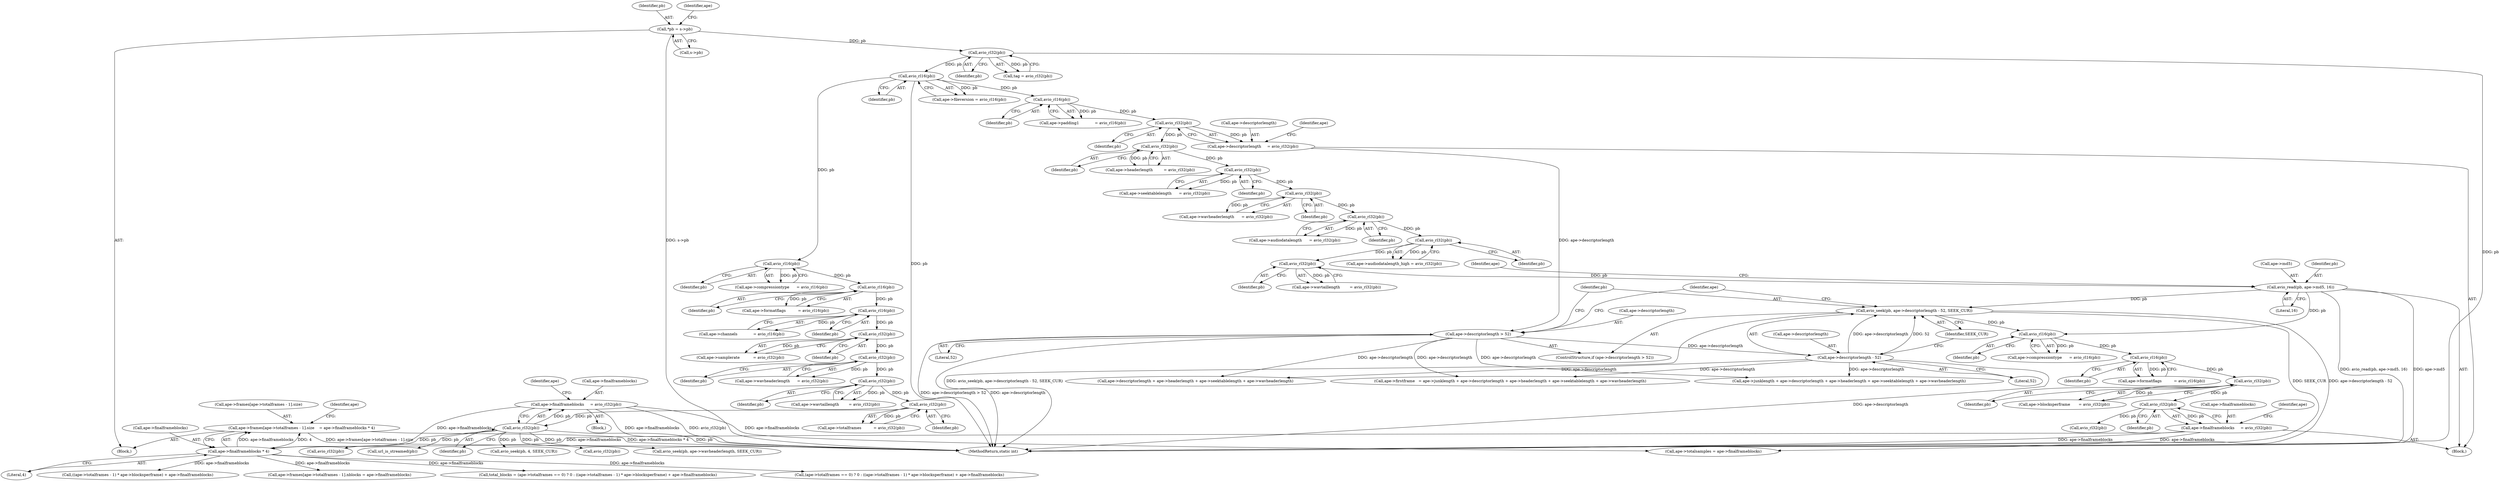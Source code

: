 digraph "0_FFmpeg_8312e3fc9041027a33c8bc667bb99740fdf41dd5@API" {
"1000768" [label="(Call,ape->frames[ape->totalframes - 1].size    = ape->finalframeblocks * 4)"];
"1000780" [label="(Call,ape->finalframeblocks * 4)"];
"1000364" [label="(Call,ape->finalframeblocks     = avio_rl32(pb))"];
"1000368" [label="(Call,avio_rl32(pb))"];
"1000362" [label="(Call,avio_rl32(pb))"];
"1000356" [label="(Call,avio_rl32(pb))"];
"1000350" [label="(Call,avio_rl32(pb))"];
"1000344" [label="(Call,avio_rl32(pb))"];
"1000338" [label="(Call,avio_rl16(pb))"];
"1000332" [label="(Call,avio_rl16(pb))"];
"1000326" [label="(Call,avio_rl16(pb))"];
"1000153" [label="(Call,avio_rl16(pb))"];
"1000136" [label="(Call,avio_rl32(pb))"];
"1000113" [label="(Call,*pb = s->pb)"];
"1000280" [label="(Call,ape->finalframeblocks     = avio_rl32(pb))"];
"1000284" [label="(Call,avio_rl32(pb))"];
"1000278" [label="(Call,avio_rl32(pb))"];
"1000272" [label="(Call,avio_rl16(pb))"];
"1000266" [label="(Call,avio_rl16(pb))"];
"1000254" [label="(Call,avio_seek(pb, ape->descriptorlength - 52, SEEK_CUR))"];
"1000242" [label="(Call,avio_read(pb, ape->md5, 16))"];
"1000240" [label="(Call,avio_rl32(pb))"];
"1000234" [label="(Call,avio_rl32(pb))"];
"1000228" [label="(Call,avio_rl32(pb))"];
"1000222" [label="(Call,avio_rl32(pb))"];
"1000216" [label="(Call,avio_rl32(pb))"];
"1000210" [label="(Call,avio_rl32(pb))"];
"1000204" [label="(Call,avio_rl32(pb))"];
"1000198" [label="(Call,avio_rl16(pb))"];
"1000256" [label="(Call,ape->descriptorlength - 52)"];
"1000249" [label="(Call,ape->descriptorlength > 52)"];
"1000200" [label="(Call,ape->descriptorlength     = avio_rl32(pb))"];
"1000242" [label="(Call,avio_read(pb, ape->md5, 16))"];
"1000326" [label="(Call,avio_rl16(pb))"];
"1000784" [label="(Literal,4)"];
"1000243" [label="(Identifier,pb)"];
"1000311" [label="(Block,)"];
"1000362" [label="(Call,avio_rl32(pb))"];
"1000257" [label="(Call,ape->descriptorlength)"];
"1000273" [label="(Identifier,pb)"];
"1000137" [label="(Identifier,pb)"];
"1000212" [label="(Call,ape->seektablelength      = avio_rl32(pb))"];
"1000373" [label="(Identifier,ape)"];
"1000210" [label="(Call,avio_rl32(pb))"];
"1000290" [label="(Call,avio_rl32(pb))"];
"1000346" [label="(Call,ape->wavheaderlength      = avio_rl32(pb))"];
"1000211" [label="(Identifier,pb)"];
"1000217" [label="(Identifier,pb)"];
"1000240" [label="(Call,avio_rl32(pb))"];
"1000344" [label="(Call,avio_rl32(pb))"];
"1000228" [label="(Call,avio_rl32(pb))"];
"1000780" [label="(Call,ape->finalframeblocks * 4)"];
"1000241" [label="(Identifier,pb)"];
"1000154" [label="(Identifier,pb)"];
"1000115" [label="(Call,s->pb)"];
"1000114" [label="(Identifier,pb)"];
"1000647" [label="(Call,avio_rl32(pb))"];
"1000234" [label="(Call,avio_rl32(pb))"];
"1000356" [label="(Call,avio_rl32(pb))"];
"1000328" [label="(Call,ape->formatflags          = avio_rl16(pb))"];
"1000352" [label="(Call,ape->wavtaillength        = avio_rl32(pb))"];
"1000236" [label="(Call,ape->wavtaillength        = avio_rl32(pb))"];
"1000923" [label="(Call,((ape->totalframes - 1) * ape->blocksperframe) + ape->finalframeblocks)"];
"1000247" [label="(Literal,16)"];
"1000334" [label="(Call,ape->channels             = avio_rl16(pb))"];
"1000256" [label="(Call,ape->descriptorlength - 52)"];
"1000206" [label="(Call,ape->headerlength         = avio_rl32(pb))"];
"1000205" [label="(Identifier,pb)"];
"1000248" [label="(ControlStructure,if (ape->descriptorlength > 52))"];
"1000769" [label="(Call,ape->frames[ape->totalframes - 1].size)"];
"1000251" [label="(Identifier,ape)"];
"1000340" [label="(Call,ape->samplerate           = avio_rl32(pb))"];
"1000120" [label="(Identifier,ape)"];
"1000136" [label="(Call,avio_rl32(pb))"];
"1000216" [label="(Call,avio_rl32(pb))"];
"1000200" [label="(Call,ape->descriptorlength     = avio_rl32(pb))"];
"1000264" [label="(Identifier,ape)"];
"1000149" [label="(Call,ape->fileversion = avio_rl16(pb))"];
"1000244" [label="(Call,ape->md5)"];
"1000272" [label="(Call,avio_rl16(pb))"];
"1000365" [label="(Call,ape->finalframeblocks)"];
"1000288" [label="(Identifier,ape)"];
"1000260" [label="(Literal,52)"];
"1000558" [label="(Call,ape->firstframe   = ape->junklength + ape->descriptorlength + ape->headerlength + ape->seektablelength + ape->wavheaderlength)"];
"1000351" [label="(Identifier,pb)"];
"1000789" [label="(Identifier,ape)"];
"1000785" [label="(Call,ape->frames[ape->totalframes - 1].nblocks = ape->finalframeblocks)"];
"1000914" [label="(Call,total_blocks = (ape->totalframes == 0) ? 0 : ((ape->totalframes - 1) * ape->blocksperframe) + ape->finalframeblocks)"];
"1000285" [label="(Identifier,pb)"];
"1000279" [label="(Identifier,pb)"];
"1000250" [label="(Call,ape->descriptorlength)"];
"1000224" [label="(Call,ape->audiodatalength      = avio_rl32(pb))"];
"1000586" [label="(Call,ape->totalsamples = ape->finalframeblocks)"];
"1000345" [label="(Identifier,pb)"];
"1000281" [label="(Call,ape->finalframeblocks)"];
"1000781" [label="(Call,ape->finalframeblocks)"];
"1000222" [label="(Call,avio_rl32(pb))"];
"1000249" [label="(Call,ape->descriptorlength > 52)"];
"1000111" [label="(Block,)"];
"1000204" [label="(Call,avio_rl32(pb))"];
"1000875" [label="(Call,url_is_streamed(pb))"];
"1000230" [label="(Call,ape->audiodatalength_high = avio_rl32(pb))"];
"1000153" [label="(Call,avio_rl16(pb))"];
"1000253" [label="(Literal,52)"];
"1000338" [label="(Call,avio_rl16(pb))"];
"1000268" [label="(Call,ape->formatflags          = avio_rl16(pb))"];
"1000358" [label="(Call,ape->totalframes          = avio_rl32(pb))"];
"1000368" [label="(Call,avio_rl32(pb))"];
"1000134" [label="(Call,tag = avio_rl32(pb))"];
"1000280" [label="(Call,ape->finalframeblocks     = avio_rl32(pb))"];
"1000274" [label="(Call,ape->blocksperframe       = avio_rl32(pb))"];
"1000768" [label="(Call,ape->frames[ape->totalframes - 1].size    = ape->finalframeblocks * 4)"];
"1000208" [label="(Identifier,ape)"];
"1000262" [label="(Call,ape->compressiontype      = avio_rl16(pb))"];
"1000916" [label="(Call,(ape->totalframes == 0) ? 0 : ((ape->totalframes - 1) * ape->blocksperframe) + ape->finalframeblocks)"];
"1000369" [label="(Identifier,pb)"];
"1000364" [label="(Call,ape->finalframeblocks     = avio_rl32(pb))"];
"1000254" [label="(Call,avio_seek(pb, ape->descriptorlength - 52, SEEK_CUR))"];
"1000327" [label="(Identifier,pb)"];
"1000278" [label="(Call,avio_rl32(pb))"];
"1000198" [label="(Call,avio_rl16(pb))"];
"1000562" [label="(Call,ape->junklength + ape->descriptorlength + ape->headerlength + ape->seektablelength + ape->wavheaderlength)"];
"1000500" [label="(Call,avio_seek(pb, ape->wavheaderlength, SEEK_CUR))"];
"1000267" [label="(Identifier,pb)"];
"1000223" [label="(Identifier,pb)"];
"1000194" [label="(Call,ape->padding1             = avio_rl16(pb))"];
"1000332" [label="(Call,avio_rl16(pb))"];
"1000284" [label="(Call,avio_rl32(pb))"];
"1000113" [label="(Call,*pb = s->pb)"];
"1000229" [label="(Identifier,pb)"];
"1000266" [label="(Call,avio_rl16(pb))"];
"1000377" [label="(Call,avio_seek(pb, 4, SEEK_CUR))"];
"1000255" [label="(Identifier,pb)"];
"1000322" [label="(Call,ape->compressiontype      = avio_rl16(pb))"];
"1000235" [label="(Identifier,pb)"];
"1000397" [label="(Call,avio_rl32(pb))"];
"1000350" [label="(Call,avio_rl32(pb))"];
"1000201" [label="(Call,ape->descriptorlength)"];
"1000261" [label="(Identifier,SEEK_CUR)"];
"1000357" [label="(Identifier,pb)"];
"1000333" [label="(Identifier,pb)"];
"1000218" [label="(Call,ape->wavheaderlength      = avio_rl32(pb))"];
"1000566" [label="(Call,ape->descriptorlength + ape->headerlength + ape->seektablelength + ape->wavheaderlength)"];
"1001121" [label="(MethodReturn,static int)"];
"1000339" [label="(Identifier,pb)"];
"1000199" [label="(Identifier,pb)"];
"1000363" [label="(Identifier,pb)"];
"1000193" [label="(Block,)"];
"1000768" -> "1000111"  [label="AST: "];
"1000768" -> "1000780"  [label="CFG: "];
"1000769" -> "1000768"  [label="AST: "];
"1000780" -> "1000768"  [label="AST: "];
"1000789" -> "1000768"  [label="CFG: "];
"1000768" -> "1001121"  [label="DDG: ape->finalframeblocks * 4"];
"1000768" -> "1001121"  [label="DDG: ape->frames[ape->totalframes - 1].size"];
"1000780" -> "1000768"  [label="DDG: ape->finalframeblocks"];
"1000780" -> "1000768"  [label="DDG: 4"];
"1000780" -> "1000784"  [label="CFG: "];
"1000781" -> "1000780"  [label="AST: "];
"1000784" -> "1000780"  [label="AST: "];
"1000364" -> "1000780"  [label="DDG: ape->finalframeblocks"];
"1000280" -> "1000780"  [label="DDG: ape->finalframeblocks"];
"1000780" -> "1000785"  [label="DDG: ape->finalframeblocks"];
"1000780" -> "1000914"  [label="DDG: ape->finalframeblocks"];
"1000780" -> "1000916"  [label="DDG: ape->finalframeblocks"];
"1000780" -> "1000923"  [label="DDG: ape->finalframeblocks"];
"1000364" -> "1000311"  [label="AST: "];
"1000364" -> "1000368"  [label="CFG: "];
"1000365" -> "1000364"  [label="AST: "];
"1000368" -> "1000364"  [label="AST: "];
"1000373" -> "1000364"  [label="CFG: "];
"1000364" -> "1001121"  [label="DDG: ape->finalframeblocks"];
"1000364" -> "1001121"  [label="DDG: avio_rl32(pb)"];
"1000368" -> "1000364"  [label="DDG: pb"];
"1000364" -> "1000586"  [label="DDG: ape->finalframeblocks"];
"1000368" -> "1000369"  [label="CFG: "];
"1000369" -> "1000368"  [label="AST: "];
"1000368" -> "1001121"  [label="DDG: pb"];
"1000362" -> "1000368"  [label="DDG: pb"];
"1000368" -> "1000377"  [label="DDG: pb"];
"1000368" -> "1000397"  [label="DDG: pb"];
"1000368" -> "1000500"  [label="DDG: pb"];
"1000368" -> "1000647"  [label="DDG: pb"];
"1000368" -> "1000875"  [label="DDG: pb"];
"1000362" -> "1000358"  [label="AST: "];
"1000362" -> "1000363"  [label="CFG: "];
"1000363" -> "1000362"  [label="AST: "];
"1000358" -> "1000362"  [label="CFG: "];
"1000362" -> "1000358"  [label="DDG: pb"];
"1000356" -> "1000362"  [label="DDG: pb"];
"1000356" -> "1000352"  [label="AST: "];
"1000356" -> "1000357"  [label="CFG: "];
"1000357" -> "1000356"  [label="AST: "];
"1000352" -> "1000356"  [label="CFG: "];
"1000356" -> "1000352"  [label="DDG: pb"];
"1000350" -> "1000356"  [label="DDG: pb"];
"1000350" -> "1000346"  [label="AST: "];
"1000350" -> "1000351"  [label="CFG: "];
"1000351" -> "1000350"  [label="AST: "];
"1000346" -> "1000350"  [label="CFG: "];
"1000350" -> "1000346"  [label="DDG: pb"];
"1000344" -> "1000350"  [label="DDG: pb"];
"1000344" -> "1000340"  [label="AST: "];
"1000344" -> "1000345"  [label="CFG: "];
"1000345" -> "1000344"  [label="AST: "];
"1000340" -> "1000344"  [label="CFG: "];
"1000344" -> "1000340"  [label="DDG: pb"];
"1000338" -> "1000344"  [label="DDG: pb"];
"1000338" -> "1000334"  [label="AST: "];
"1000338" -> "1000339"  [label="CFG: "];
"1000339" -> "1000338"  [label="AST: "];
"1000334" -> "1000338"  [label="CFG: "];
"1000338" -> "1000334"  [label="DDG: pb"];
"1000332" -> "1000338"  [label="DDG: pb"];
"1000332" -> "1000328"  [label="AST: "];
"1000332" -> "1000333"  [label="CFG: "];
"1000333" -> "1000332"  [label="AST: "];
"1000328" -> "1000332"  [label="CFG: "];
"1000332" -> "1000328"  [label="DDG: pb"];
"1000326" -> "1000332"  [label="DDG: pb"];
"1000326" -> "1000322"  [label="AST: "];
"1000326" -> "1000327"  [label="CFG: "];
"1000327" -> "1000326"  [label="AST: "];
"1000322" -> "1000326"  [label="CFG: "];
"1000326" -> "1000322"  [label="DDG: pb"];
"1000153" -> "1000326"  [label="DDG: pb"];
"1000153" -> "1000149"  [label="AST: "];
"1000153" -> "1000154"  [label="CFG: "];
"1000154" -> "1000153"  [label="AST: "];
"1000149" -> "1000153"  [label="CFG: "];
"1000153" -> "1001121"  [label="DDG: pb"];
"1000153" -> "1000149"  [label="DDG: pb"];
"1000136" -> "1000153"  [label="DDG: pb"];
"1000153" -> "1000198"  [label="DDG: pb"];
"1000136" -> "1000134"  [label="AST: "];
"1000136" -> "1000137"  [label="CFG: "];
"1000137" -> "1000136"  [label="AST: "];
"1000134" -> "1000136"  [label="CFG: "];
"1000136" -> "1001121"  [label="DDG: pb"];
"1000136" -> "1000134"  [label="DDG: pb"];
"1000113" -> "1000136"  [label="DDG: pb"];
"1000113" -> "1000111"  [label="AST: "];
"1000113" -> "1000115"  [label="CFG: "];
"1000114" -> "1000113"  [label="AST: "];
"1000115" -> "1000113"  [label="AST: "];
"1000120" -> "1000113"  [label="CFG: "];
"1000113" -> "1001121"  [label="DDG: s->pb"];
"1000280" -> "1000193"  [label="AST: "];
"1000280" -> "1000284"  [label="CFG: "];
"1000281" -> "1000280"  [label="AST: "];
"1000284" -> "1000280"  [label="AST: "];
"1000288" -> "1000280"  [label="CFG: "];
"1000280" -> "1001121"  [label="DDG: ape->finalframeblocks"];
"1000284" -> "1000280"  [label="DDG: pb"];
"1000280" -> "1000586"  [label="DDG: ape->finalframeblocks"];
"1000284" -> "1000285"  [label="CFG: "];
"1000285" -> "1000284"  [label="AST: "];
"1000278" -> "1000284"  [label="DDG: pb"];
"1000284" -> "1000290"  [label="DDG: pb"];
"1000278" -> "1000274"  [label="AST: "];
"1000278" -> "1000279"  [label="CFG: "];
"1000279" -> "1000278"  [label="AST: "];
"1000274" -> "1000278"  [label="CFG: "];
"1000278" -> "1000274"  [label="DDG: pb"];
"1000272" -> "1000278"  [label="DDG: pb"];
"1000272" -> "1000268"  [label="AST: "];
"1000272" -> "1000273"  [label="CFG: "];
"1000273" -> "1000272"  [label="AST: "];
"1000268" -> "1000272"  [label="CFG: "];
"1000272" -> "1000268"  [label="DDG: pb"];
"1000266" -> "1000272"  [label="DDG: pb"];
"1000266" -> "1000262"  [label="AST: "];
"1000266" -> "1000267"  [label="CFG: "];
"1000267" -> "1000266"  [label="AST: "];
"1000262" -> "1000266"  [label="CFG: "];
"1000266" -> "1000262"  [label="DDG: pb"];
"1000254" -> "1000266"  [label="DDG: pb"];
"1000242" -> "1000266"  [label="DDG: pb"];
"1000254" -> "1000248"  [label="AST: "];
"1000254" -> "1000261"  [label="CFG: "];
"1000255" -> "1000254"  [label="AST: "];
"1000256" -> "1000254"  [label="AST: "];
"1000261" -> "1000254"  [label="AST: "];
"1000264" -> "1000254"  [label="CFG: "];
"1000254" -> "1001121"  [label="DDG: avio_seek(pb, ape->descriptorlength - 52, SEEK_CUR)"];
"1000254" -> "1001121"  [label="DDG: SEEK_CUR"];
"1000254" -> "1001121"  [label="DDG: ape->descriptorlength - 52"];
"1000242" -> "1000254"  [label="DDG: pb"];
"1000256" -> "1000254"  [label="DDG: ape->descriptorlength"];
"1000256" -> "1000254"  [label="DDG: 52"];
"1000242" -> "1000193"  [label="AST: "];
"1000242" -> "1000247"  [label="CFG: "];
"1000243" -> "1000242"  [label="AST: "];
"1000244" -> "1000242"  [label="AST: "];
"1000247" -> "1000242"  [label="AST: "];
"1000251" -> "1000242"  [label="CFG: "];
"1000242" -> "1001121"  [label="DDG: avio_read(pb, ape->md5, 16)"];
"1000242" -> "1001121"  [label="DDG: ape->md5"];
"1000240" -> "1000242"  [label="DDG: pb"];
"1000240" -> "1000236"  [label="AST: "];
"1000240" -> "1000241"  [label="CFG: "];
"1000241" -> "1000240"  [label="AST: "];
"1000236" -> "1000240"  [label="CFG: "];
"1000240" -> "1000236"  [label="DDG: pb"];
"1000234" -> "1000240"  [label="DDG: pb"];
"1000234" -> "1000230"  [label="AST: "];
"1000234" -> "1000235"  [label="CFG: "];
"1000235" -> "1000234"  [label="AST: "];
"1000230" -> "1000234"  [label="CFG: "];
"1000234" -> "1000230"  [label="DDG: pb"];
"1000228" -> "1000234"  [label="DDG: pb"];
"1000228" -> "1000224"  [label="AST: "];
"1000228" -> "1000229"  [label="CFG: "];
"1000229" -> "1000228"  [label="AST: "];
"1000224" -> "1000228"  [label="CFG: "];
"1000228" -> "1000224"  [label="DDG: pb"];
"1000222" -> "1000228"  [label="DDG: pb"];
"1000222" -> "1000218"  [label="AST: "];
"1000222" -> "1000223"  [label="CFG: "];
"1000223" -> "1000222"  [label="AST: "];
"1000218" -> "1000222"  [label="CFG: "];
"1000222" -> "1000218"  [label="DDG: pb"];
"1000216" -> "1000222"  [label="DDG: pb"];
"1000216" -> "1000212"  [label="AST: "];
"1000216" -> "1000217"  [label="CFG: "];
"1000217" -> "1000216"  [label="AST: "];
"1000212" -> "1000216"  [label="CFG: "];
"1000216" -> "1000212"  [label="DDG: pb"];
"1000210" -> "1000216"  [label="DDG: pb"];
"1000210" -> "1000206"  [label="AST: "];
"1000210" -> "1000211"  [label="CFG: "];
"1000211" -> "1000210"  [label="AST: "];
"1000206" -> "1000210"  [label="CFG: "];
"1000210" -> "1000206"  [label="DDG: pb"];
"1000204" -> "1000210"  [label="DDG: pb"];
"1000204" -> "1000200"  [label="AST: "];
"1000204" -> "1000205"  [label="CFG: "];
"1000205" -> "1000204"  [label="AST: "];
"1000200" -> "1000204"  [label="CFG: "];
"1000204" -> "1000200"  [label="DDG: pb"];
"1000198" -> "1000204"  [label="DDG: pb"];
"1000198" -> "1000194"  [label="AST: "];
"1000198" -> "1000199"  [label="CFG: "];
"1000199" -> "1000198"  [label="AST: "];
"1000194" -> "1000198"  [label="CFG: "];
"1000198" -> "1000194"  [label="DDG: pb"];
"1000256" -> "1000260"  [label="CFG: "];
"1000257" -> "1000256"  [label="AST: "];
"1000260" -> "1000256"  [label="AST: "];
"1000261" -> "1000256"  [label="CFG: "];
"1000256" -> "1001121"  [label="DDG: ape->descriptorlength"];
"1000249" -> "1000256"  [label="DDG: ape->descriptorlength"];
"1000256" -> "1000558"  [label="DDG: ape->descriptorlength"];
"1000256" -> "1000562"  [label="DDG: ape->descriptorlength"];
"1000256" -> "1000566"  [label="DDG: ape->descriptorlength"];
"1000249" -> "1000248"  [label="AST: "];
"1000249" -> "1000253"  [label="CFG: "];
"1000250" -> "1000249"  [label="AST: "];
"1000253" -> "1000249"  [label="AST: "];
"1000255" -> "1000249"  [label="CFG: "];
"1000264" -> "1000249"  [label="CFG: "];
"1000249" -> "1001121"  [label="DDG: ape->descriptorlength"];
"1000249" -> "1001121"  [label="DDG: ape->descriptorlength > 52"];
"1000200" -> "1000249"  [label="DDG: ape->descriptorlength"];
"1000249" -> "1000558"  [label="DDG: ape->descriptorlength"];
"1000249" -> "1000562"  [label="DDG: ape->descriptorlength"];
"1000249" -> "1000566"  [label="DDG: ape->descriptorlength"];
"1000200" -> "1000193"  [label="AST: "];
"1000201" -> "1000200"  [label="AST: "];
"1000208" -> "1000200"  [label="CFG: "];
}
